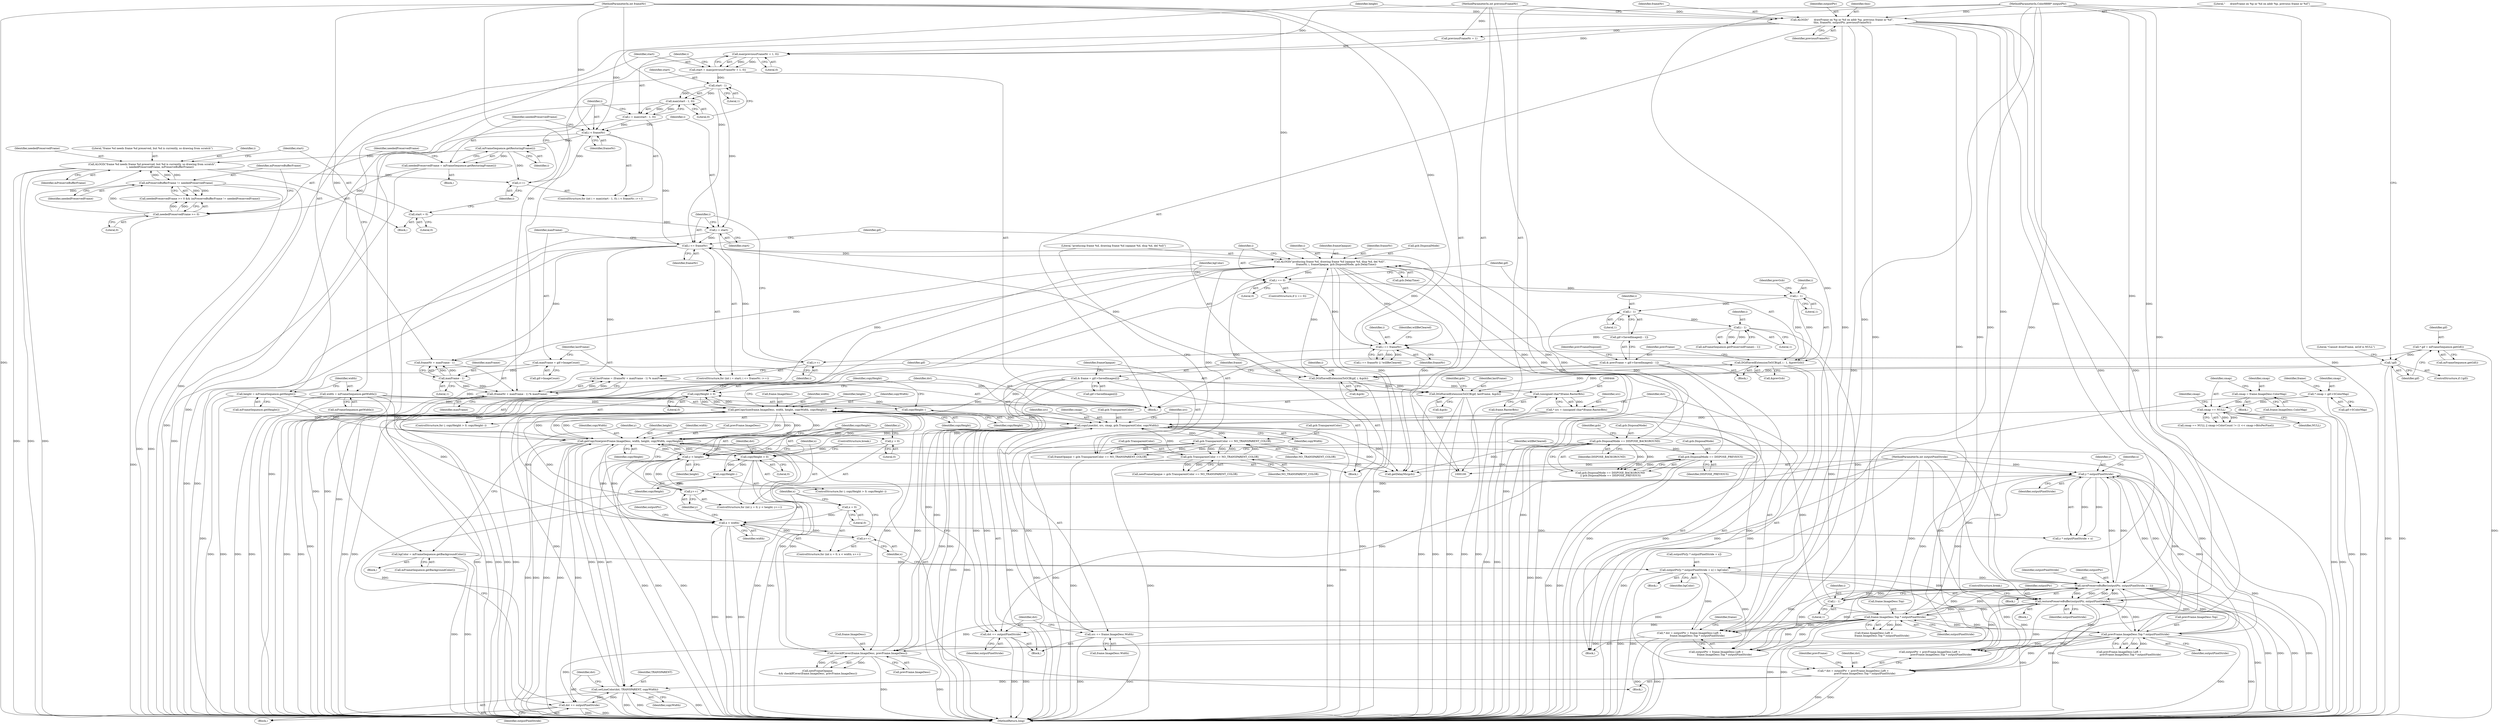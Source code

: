 digraph "1_Android_ede8f95361dcbf9757aaf6d25ce59fa3767344e3@integer" {
"1000508" [label="(Call,lastFrame = (frameNr + maxFrame - 1) % maxFrame)"];
"1000510" [label="(Call,(frameNr + maxFrame - 1) % maxFrame)"];
"1000184" [label="(Call,i <= frameNr)"];
"1000181" [label="(Call,i = start)"];
"1000147" [label="(Call,start - 1)"];
"1000135" [label="(Call,start = max(previousFrameNr + 1, 0))"];
"1000137" [label="(Call,max(previousFrameNr + 1, 0))"];
"1000119" [label="(Call,ALOGD(\"      drawFrame on %p nr %d on addr %p, previous frame nr %d\",\n this, frameNr, outputPtr, previousFrameNr))"];
"1000101" [label="(MethodParameterIn,int frameNr)"];
"1000102" [label="(MethodParameterIn,Color8888* outputPtr)"];
"1000104" [label="(MethodParameterIn,int previousFrameNr)"];
"1000176" [label="(Call,start = 0)"];
"1000187" [label="(Call,i++)"];
"1000397" [label="(Call,i == frameNr)"];
"1000378" [label="(Call,i - 1)"];
"1000371" [label="(Call,i - 1)"];
"1000279" [label="(Call,i - 1)"];
"1000267" [label="(Call,i - 1)"];
"1000223" [label="(Call,i == 0)"];
"1000211" [label="(Call,ALOGD(\"producing frame %d, drawing frame %d (opaque %d, disp %d, del %d)\",\n                frameNr, i, frameOpaque, gcb.DisposalMode, gcb.DelayTime))"];
"1000190" [label="(Call,DGifSavedExtensionToGCB(gif, i, &gcb))"];
"1000265" [label="(Call,DGifSavedExtensionToGCB(gif, i - 1, &prevGcb))"];
"1000111" [label="(Call,!gif)"];
"1000107" [label="(Call,* gif = mFrameSequence.getGif())"];
"1000204" [label="(Call,frameOpaque = gcb.TransparentColor == NO_TRANSPARENT_COLOR)"];
"1000206" [label="(Call,gcb.TransparentColor == NO_TRANSPARENT_COLOR)"];
"1000290" [label="(Call,gcb.TransparentColor == NO_TRANSPARENT_COLOR)"];
"1000483" [label="(Call,copyLine(dst, src, cmap, gcb.TransparentColor, copyWidth))"];
"1000449" [label="(Call,* dst = outputPtr + frame.ImageDesc.Left +\n                    frame.ImageDesc.Top * outputPixelStride)"];
"1000375" [label="(Call,savePreserveBuffer(outputPtr, outputPixelStride, i - 1))"];
"1000253" [label="(Call,outputPtr[y * outputPixelStride + x] = bgColor)"];
"1000228" [label="(Call,bgColor = mFrameSequence.getBackgroundColor())"];
"1000365" [label="(Call,restorePreserveBuffer(outputPtr, outputPixelStride))"];
"1000257" [label="(Call,y * outputPixelStride)"];
"1000236" [label="(Call,y < height)"];
"1000239" [label="(Call,y++)"];
"1000233" [label="(Call,y = 0)"];
"1000126" [label="(Call,height = mFrameSequence.getHeight())"];
"1000468" [label="(Call,getCopySize(frame.ImageDesc, width, height, copyWidth, copyHeight))"];
"1000459" [label="(Call,frame.ImageDesc.Top * outputPixelStride)"];
"1000331" [label="(Call,prevFrame.ImageDesc.Top * outputPixelStride)"];
"1000103" [label="(MethodParameterIn,int outputPixelStride)"];
"1000300" [label="(Call,checkIfCover(frame.ImageDesc, prevFrame.ImageDesc))"];
"1000196" [label="(Call,& frame = gif->SavedImages[i])"];
"1000273" [label="(Call,& prevFrame = gif->SavedImages[i - 1])"];
"1000340" [label="(Call,getCopySize(prevFrame.ImageDesc, width, height, copyWidth, copyHeight))"];
"1000247" [label="(Call,x < width)"];
"1000250" [label="(Call,x++)"];
"1000244" [label="(Call,x = 0)"];
"1000130" [label="(Call,width = mFrameSequence.getWidth())"];
"1000355" [label="(Call,setLineColor(dst, TRANSPARENT, copyWidth))"];
"1000359" [label="(Call,dst += outputPixelStride)"];
"1000321" [label="(Call,* dst = outputPtr + prevFrame.ImageDesc.Left +\n                            prevFrame.ImageDesc.Top * outputPixelStride)"];
"1000349" [label="(Call,copyHeight > 0)"];
"1000352" [label="(Call,copyHeight--)"];
"1000477" [label="(Call,copyHeight > 0)"];
"1000480" [label="(Call,copyHeight--)"];
"1000498" [label="(Call,dst += outputPixelStride)"];
"1000441" [label="(Call,* src = (unsigned char*)frame.RasterBits)"];
"1000443" [label="(Call,(unsigned char*)frame.RasterBits)"];
"1000491" [label="(Call,src += frame.ImageDesc.Width)"];
"1000425" [label="(Call,cmap == NULL)"];
"1000404" [label="(Call,* cmap = gif->SColorMap)"];
"1000416" [label="(Call,cmap = frame.ImageDesc.ColorMap)"];
"1000390" [label="(Call,gcb.DisposalMode == DISPOSE_PREVIOUS)"];
"1000385" [label="(Call,gcb.DisposalMode == DISPOSE_BACKGROUND)"];
"1000151" [label="(Call,i < frameNr)"];
"1000154" [label="(Call,i++)"];
"1000171" [label="(Call,ALOGD(\"frame %d needs frame %d preserved, but %d is currently, so drawing from scratch\",\n                    i, neededPreservedFrame, mPreserveBufferFrame))"];
"1000160" [label="(Call,mFrameSequence.getRestoringFrame(i))"];
"1000167" [label="(Call,mPreserveBufferFrame != neededPreservedFrame)"];
"1000164" [label="(Call,neededPreservedFrame >= 0)"];
"1000158" [label="(Call,neededPreservedFrame = mFrameSequence.getRestoringFrame(i))"];
"1000144" [label="(Call,i = max(start - 1, 0))"];
"1000146" [label="(Call,max(start - 1, 0))"];
"1000513" [label="(Call,maxFrame - 1)"];
"1000502" [label="(Call,maxFrame = gif->ImageCount)"];
"1000517" [label="(Call,DGifSavedExtensionToGCB(gif, lastFrame, &gcb))"];
"1000441" [label="(Call,* src = (unsigned char*)frame.RasterBits)"];
"1000219" [label="(Call,gcb.DelayTime)"];
"1000253" [label="(Call,outputPtr[y * outputPixelStride + x] = bgColor)"];
"1000487" [label="(Call,gcb.TransparentColor)"];
"1000481" [label="(Identifier,copyHeight)"];
"1000389" [label="(Identifier,DISPOSE_BACKGROUND)"];
"1000211" [label="(Call,ALOGD(\"producing frame %d, drawing frame %d (opaque %d, disp %d, del %d)\",\n                frameNr, i, frameOpaque, gcb.DisposalMode, gcb.DelayTime))"];
"1000246" [label="(Literal,0)"];
"1000119" [label="(Call,ALOGD(\"      drawFrame on %p nr %d on addr %p, previous frame nr %d\",\n this, frameNr, outputPtr, previousFrameNr))"];
"1000251" [label="(Identifier,x)"];
"1000484" [label="(Identifier,dst)"];
"1000520" [label="(Call,&gcb)"];
"1000216" [label="(Call,gcb.DisposalMode)"];
"1000325" [label="(Call,prevFrame.ImageDesc.Left +\n                            prevFrame.ImageDesc.Top * outputPixelStride)"];
"1000160" [label="(Call,mFrameSequence.getRestoringFrame(i))"];
"1000524" [label="(Identifier,gcb)"];
"1000298" [label="(Call,newFrameOpaque\n && checkIfCover(frame.ImageDesc, prevFrame.ImageDesc))"];
"1000105" [label="(Block,)"];
"1000392" [label="(Identifier,gcb)"];
"1000418" [label="(Call,frame.ImageDesc.ColorMap)"];
"1000402" [label="(Block,)"];
"1000132" [label="(Call,mFrameSequence.getWidth())"];
"1000358" [label="(Identifier,copyWidth)"];
"1000224" [label="(Identifier,i)"];
"1000263" [label="(Block,)"];
"1000167" [label="(Call,mPreserveBufferFrame != neededPreservedFrame)"];
"1000210" [label="(Identifier,NO_TRANSPARENT_COLOR)"];
"1000427" [label="(Identifier,NULL)"];
"1000453" [label="(Call,frame.ImageDesc.Left +\n                    frame.ImageDesc.Top * outputPixelStride)"];
"1000384" [label="(Call,gcb.DisposalMode == DISPOSE_BACKGROUND\n || gcb.DisposalMode == DISPOSE_PREVIOUS)"];
"1000514" [label="(Identifier,maxFrame)"];
"1000155" [label="(Identifier,i)"];
"1000371" [label="(Call,i - 1)"];
"1000404" [label="(Call,* cmap = gif->SColorMap)"];
"1000390" [label="(Call,gcb.DisposalMode == DISPOSE_PREVIOUS)"];
"1000270" [label="(Call,&prevGcb)"];
"1000126" [label="(Call,height = mFrameSequence.getHeight())"];
"1000469" [label="(Call,frame.ImageDesc)"];
"1000346" [label="(Identifier,copyWidth)"];
"1000174" [label="(Identifier,neededPreservedFrame)"];
"1000378" [label="(Call,i - 1)"];
"1000124" [label="(Identifier,previousFrameNr)"];
"1000128" [label="(Call,mFrameSequence.getHeight())"];
"1000284" [label="(Identifier,prevFrameDisposed)"];
"1000485" [label="(Identifier,src)"];
"1000332" [label="(Call,prevFrame.ImageDesc.Top)"];
"1000107" [label="(Call,* gif = mFrameSequence.getGif())"];
"1000177" [label="(Identifier,start)"];
"1000231" [label="(ControlStructure,for (int y = 0; y < height; y++))"];
"1000138" [label="(Call,previousFrameNr + 1)"];
"1000225" [label="(Literal,0)"];
"1000493" [label="(Call,frame.ImageDesc.Width)"];
"1000483" [label="(Call,copyLine(dst, src, cmap, gcb.TransparentColor, copyWidth))"];
"1000397" [label="(Call,i == frameNr)"];
"1000331" [label="(Call,prevFrame.ImageDesc.Top * outputPixelStride)"];
"1000257" [label="(Call,y * outputPixelStride)"];
"1000112" [label="(Identifier,gif)"];
"1000361" [label="(Identifier,outputPixelStride)"];
"1000250" [label="(Call,x++)"];
"1000342" [label="(Identifier,prevFrame)"];
"1000179" [label="(ControlStructure,for (int i = start; i <= frameNr; i++))"];
"1000148" [label="(Identifier,start)"];
"1000290" [label="(Call,gcb.TransparentColor == NO_TRANSPARENT_COLOR)"];
"1000154" [label="(Call,i++)"];
"1000460" [label="(Call,frame.ImageDesc.Top)"];
"1000151" [label="(Call,i < frameNr)"];
"1000357" [label="(Identifier,TRANSPARENT)"];
"1000193" [label="(Call,&gcb)"];
"1000491" [label="(Call,src += frame.ImageDesc.Width)"];
"1000500" [label="(Identifier,outputPixelStride)"];
"1000322" [label="(Identifier,dst)"];
"1000291" [label="(Call,gcb.TransparentColor)"];
"1000269" [label="(Literal,1)"];
"1000142" [label="(ControlStructure,for (int i = max(start - 1, 0); i < frameNr; i++))"];
"1000149" [label="(Literal,1)"];
"1000169" [label="(Identifier,neededPreservedFrame)"];
"1000294" [label="(Identifier,NO_TRANSPARENT_COLOR)"];
"1000374" [label="(Block,)"];
"1000235" [label="(Literal,0)"];
"1000477" [label="(Call,copyHeight > 0)"];
"1000368" [label="(ControlStructure,break;)"];
"1000212" [label="(Literal,\"producing frame %d, drawing frame %d (opaque %d, disp %d, del %d)\")"];
"1000345" [label="(Identifier,height)"];
"1000172" [label="(Literal,\"frame %d needs frame %d preserved, but %d is currently, so drawing from scratch\")"];
"1000451" [label="(Call,outputPtr + frame.ImageDesc.Left +\n                    frame.ImageDesc.Top * outputPixelStride)"];
"1000518" [label="(Identifier,gif)"];
"1000120" [label="(Literal,\"      drawFrame on %p nr %d on addr %p, previous frame nr %d\")"];
"1000515" [label="(Literal,1)"];
"1000398" [label="(Identifier,i)"];
"1000288" [label="(Call,newFrameOpaque = gcb.TransparentColor == NO_TRANSPARENT_COLOR)"];
"1000366" [label="(Identifier,outputPtr)"];
"1000394" [label="(Identifier,DISPOSE_PREVIOUS)"];
"1000401" [label="(Identifier,willBeCleared)"];
"1000480" [label="(Call,copyHeight--)"];
"1000115" [label="(Literal,\"Cannot drawFrame, mGif is NULL\")"];
"1000450" [label="(Identifier,dst)"];
"1000173" [label="(Identifier,i)"];
"1000206" [label="(Call,gcb.TransparentColor == NO_TRANSPARENT_COLOR)"];
"1000226" [label="(Block,)"];
"1000186" [label="(Identifier,frameNr)"];
"1000280" [label="(Identifier,i)"];
"1000176" [label="(Call,start = 0)"];
"1000110" [label="(ControlStructure,if (!gif))"];
"1000301" [label="(Call,frame.ImageDesc)"];
"1000352" [label="(Call,copyHeight--)"];
"1000499" [label="(Identifier,dst)"];
"1000370" [label="(Call,mFrameSequence.getPreservedFrame(i - 1))"];
"1000123" [label="(Identifier,outputPtr)"];
"1000486" [label="(Identifier,cmap)"];
"1000136" [label="(Identifier,start)"];
"1000248" [label="(Identifier,x)"];
"1000354" [label="(Block,)"];
"1000166" [label="(Literal,0)"];
"1000376" [label="(Identifier,outputPtr)"];
"1000184" [label="(Call,i <= frameNr)"];
"1000472" [label="(Identifier,width)"];
"1000275" [label="(Call,gif->SavedImages[i - 1])"];
"1000109" [label="(Call,mFrameSequence.getGif())"];
"1000259" [label="(Identifier,outputPixelStride)"];
"1000416" [label="(Call,cmap = frame.ImageDesc.ColorMap)"];
"1000513" [label="(Call,maxFrame - 1)"];
"1000205" [label="(Identifier,frameOpaque)"];
"1000351" [label="(Literal,0)"];
"1000465" [label="(Identifier,outputPixelStride)"];
"1000121" [label="(Identifier,this)"];
"1000197" [label="(Identifier,frame)"];
"1000476" [label="(ControlStructure,for (; copyHeight > 0; copyHeight--))"];
"1000108" [label="(Identifier,gif)"];
"1000445" [label="(Call,frame.RasterBits)"];
"1000214" [label="(Identifier,i)"];
"1000353" [label="(Identifier,copyHeight)"];
"1000367" [label="(Identifier,outputPixelStride)"];
"1000385" [label="(Call,gcb.DisposalMode == DISPOSE_BACKGROUND)"];
"1000350" [label="(Identifier,copyHeight)"];
"1000255" [label="(Identifier,outputPtr)"];
"1000183" [label="(Identifier,start)"];
"1000267" [label="(Call,i - 1)"];
"1000274" [label="(Identifier,prevFrame)"];
"1000130" [label="(Call,width = mFrameSequence.getWidth())"];
"1000271" [label="(Identifier,prevGcb)"];
"1000111" [label="(Call,!gif)"];
"1000426" [label="(Identifier,cmap)"];
"1000473" [label="(Identifier,height)"];
"1000158" [label="(Call,neededPreservedFrame = mFrameSequence.getRestoringFrame(i))"];
"1000254" [label="(Call,outputPtr[y * outputPixelStride + x])"];
"1000165" [label="(Identifier,neededPreservedFrame)"];
"1000323" [label="(Call,outputPtr + prevFrame.ImageDesc.Left +\n                            prevFrame.ImageDesc.Top * outputPixelStride)"];
"1000468" [label="(Call,getCopySize(frame.ImageDesc, width, height, copyWidth, copyHeight))"];
"1000519" [label="(Identifier,lastFrame)"];
"1000300" [label="(Call,checkIfCover(frame.ImageDesc, prevFrame.ImageDesc))"];
"1000412" [label="(Identifier,frame)"];
"1000244" [label="(Call,x = 0)"];
"1000159" [label="(Identifier,neededPreservedFrame)"];
"1000266" [label="(Identifier,gif)"];
"1000379" [label="(Identifier,i)"];
"1000156" [label="(Block,)"];
"1000504" [label="(Call,gif->ImageCount)"];
"1000273" [label="(Call,& prevFrame = gif->SavedImages[i - 1])"];
"1000281" [label="(Literal,1)"];
"1000171" [label="(Call,ALOGD(\"frame %d needs frame %d preserved, but %d is currently, so drawing from scratch\",\n                    i, neededPreservedFrame, mPreserveBufferFrame))"];
"1000122" [label="(Identifier,frameNr)"];
"1000247" [label="(Call,x < width)"];
"1000380" [label="(Literal,1)"];
"1000189" [label="(Block,)"];
"1000240" [label="(Identifier,y)"];
"1000237" [label="(Identifier,y)"];
"1000144" [label="(Call,i = max(start - 1, 0))"];
"1000525" [label="(MethodReturn,long)"];
"1000503" [label="(Identifier,maxFrame)"];
"1000147" [label="(Call,start - 1)"];
"1000141" [label="(Literal,0)"];
"1000260" [label="(Identifier,x)"];
"1000150" [label="(Literal,0)"];
"1000215" [label="(Identifier,frameOpaque)"];
"1000517" [label="(Call,DGifSavedExtensionToGCB(gif, lastFrame, &gcb))"];
"1000470" [label="(Identifier,frame)"];
"1000252" [label="(Block,)"];
"1000242" [label="(ControlStructure,for (int x = 0; x < width; x++))"];
"1000222" [label="(ControlStructure,if (i == 0))"];
"1000475" [label="(Identifier,copyHeight)"];
"1000373" [label="(Literal,1)"];
"1000340" [label="(Call,getCopySize(prevFrame.ImageDesc, width, height, copyWidth, copyHeight))"];
"1000474" [label="(Identifier,copyWidth)"];
"1000355" [label="(Call,setLineColor(dst, TRANSPARENT, copyWidth))"];
"1000337" [label="(Identifier,outputPixelStride)"];
"1000168" [label="(Identifier,mPreserveBufferFrame)"];
"1000187" [label="(Call,i++)"];
"1000191" [label="(Identifier,gif)"];
"1000430" [label="(Identifier,cmap)"];
"1000344" [label="(Identifier,width)"];
"1000417" [label="(Identifier,cmap)"];
"1000190" [label="(Call,DGifSavedExtensionToGCB(gif, i, &gcb))"];
"1000372" [label="(Identifier,i)"];
"1000319" [label="(Block,)"];
"1000152" [label="(Identifier,i)"];
"1000425" [label="(Call,cmap == NULL)"];
"1000492" [label="(Identifier,src)"];
"1000127" [label="(Identifier,height)"];
"1000204" [label="(Call,frameOpaque = gcb.TransparentColor == NO_TRANSPARENT_COLOR)"];
"1000348" [label="(ControlStructure,for (; copyHeight > 0; copyHeight--))"];
"1000164" [label="(Call,neededPreservedFrame >= 0)"];
"1000377" [label="(Identifier,outputPixelStride)"];
"1000396" [label="(Call,i == frameNr || !willBeCleared)"];
"1000360" [label="(Identifier,dst)"];
"1000239" [label="(Call,y++)"];
"1000137" [label="(Call,max(previousFrameNr + 1, 0))"];
"1000153" [label="(Identifier,frameNr)"];
"1000459" [label="(Call,frame.ImageDesc.Top * outputPixelStride)"];
"1000347" [label="(Identifier,copyHeight)"];
"1000145" [label="(Identifier,i)"];
"1000362" [label="(ControlStructure,break;)"];
"1000502" [label="(Call,maxFrame = gif->ImageCount)"];
"1000424" [label="(Call,cmap == NULL || cmap->ColorCount != (1 << cmap->BitsPerPixel))"];
"1000443" [label="(Call,(unsigned char*)frame.RasterBits)"];
"1000341" [label="(Call,prevFrame.ImageDesc)"];
"1000406" [label="(Call,gif->SColorMap)"];
"1000386" [label="(Call,gcb.DisposalMode)"];
"1000213" [label="(Identifier,frameNr)"];
"1000170" [label="(Block,)"];
"1000321" [label="(Call,* dst = outputPtr + prevFrame.ImageDesc.Left +\n                            prevFrame.ImageDesc.Top * outputPixelStride)"];
"1000498" [label="(Call,dst += outputPixelStride)"];
"1000359" [label="(Call,dst += outputPixelStride)"];
"1000478" [label="(Identifier,copyHeight)"];
"1000175" [label="(Identifier,mPreserveBufferFrame)"];
"1000482" [label="(Block,)"];
"1000161" [label="(Identifier,i)"];
"1000510" [label="(Call,(frameNr + maxFrame - 1) % maxFrame)"];
"1000207" [label="(Call,gcb.TransparentColor)"];
"1000163" [label="(Call,neededPreservedFrame >= 0 && (mPreserveBufferFrame != neededPreservedFrame))"];
"1000265" [label="(Call,DGifSavedExtensionToGCB(gif, i - 1, &prevGcb))"];
"1000516" [label="(Identifier,maxFrame)"];
"1000245" [label="(Identifier,x)"];
"1000509" [label="(Identifier,lastFrame)"];
"1000268" [label="(Identifier,i)"];
"1000349" [label="(Call,copyHeight > 0)"];
"1000479" [label="(Literal,0)"];
"1000356" [label="(Identifier,dst)"];
"1000258" [label="(Identifier,y)"];
"1000511" [label="(Call,frameNr + maxFrame - 1)"];
"1000230" [label="(Call,mFrameSequence.getBackgroundColor())"];
"1000364" [label="(Block,)"];
"1000103" [label="(MethodParameterIn,int outputPixelStride)"];
"1000256" [label="(Call,y * outputPixelStride + x)"];
"1000399" [label="(Identifier,frameNr)"];
"1000104" [label="(MethodParameterIn,int previousFrameNr)"];
"1000102" [label="(MethodParameterIn,Color8888* outputPtr)"];
"1000185" [label="(Identifier,i)"];
"1000442" [label="(Identifier,src)"];
"1000236" [label="(Call,y < height)"];
"1000181" [label="(Call,i = start)"];
"1000135" [label="(Call,start = max(previousFrameNr + 1, 0))"];
"1000233" [label="(Call,y = 0)"];
"1000198" [label="(Call,gif->SavedImages[i])"];
"1000391" [label="(Call,gcb.DisposalMode)"];
"1000383" [label="(Identifier,willBeCleared)"];
"1000490" [label="(Identifier,copyWidth)"];
"1000523" [label="(Call,getDelayMs(gcb))"];
"1000228" [label="(Call,bgColor = mFrameSequence.getBackgroundColor())"];
"1000188" [label="(Identifier,i)"];
"1000192" [label="(Identifier,i)"];
"1000196" [label="(Call,& frame = gif->SavedImages[i])"];
"1000223" [label="(Call,i == 0)"];
"1000304" [label="(Call,prevFrame.ImageDesc)"];
"1000415" [label="(Block,)"];
"1000365" [label="(Call,restorePreserveBuffer(outputPtr, outputPixelStride))"];
"1000178" [label="(Literal,0)"];
"1000375" [label="(Call,savePreserveBuffer(outputPtr, outputPixelStride, i - 1))"];
"1000405" [label="(Identifier,cmap)"];
"1000449" [label="(Call,* dst = outputPtr + frame.ImageDesc.Left +\n                    frame.ImageDesc.Top * outputPixelStride)"];
"1000261" [label="(Identifier,bgColor)"];
"1000238" [label="(Identifier,height)"];
"1000131" [label="(Identifier,width)"];
"1000182" [label="(Identifier,i)"];
"1000234" [label="(Identifier,y)"];
"1000508" [label="(Call,lastFrame = (frameNr + maxFrame - 1) % maxFrame)"];
"1000146" [label="(Call,max(start - 1, 0))"];
"1000101" [label="(MethodParameterIn,int frameNr)"];
"1000279" [label="(Call,i - 1)"];
"1000249" [label="(Identifier,width)"];
"1000229" [label="(Identifier,bgColor)"];
"1000508" -> "1000105"  [label="AST: "];
"1000508" -> "1000510"  [label="CFG: "];
"1000509" -> "1000508"  [label="AST: "];
"1000510" -> "1000508"  [label="AST: "];
"1000518" -> "1000508"  [label="CFG: "];
"1000508" -> "1000525"  [label="DDG: "];
"1000510" -> "1000508"  [label="DDG: "];
"1000510" -> "1000508"  [label="DDG: "];
"1000508" -> "1000517"  [label="DDG: "];
"1000510" -> "1000516"  [label="CFG: "];
"1000511" -> "1000510"  [label="AST: "];
"1000516" -> "1000510"  [label="AST: "];
"1000510" -> "1000525"  [label="DDG: "];
"1000510" -> "1000525"  [label="DDG: "];
"1000184" -> "1000510"  [label="DDG: "];
"1000211" -> "1000510"  [label="DDG: "];
"1000101" -> "1000510"  [label="DDG: "];
"1000513" -> "1000510"  [label="DDG: "];
"1000513" -> "1000510"  [label="DDG: "];
"1000184" -> "1000179"  [label="AST: "];
"1000184" -> "1000186"  [label="CFG: "];
"1000185" -> "1000184"  [label="AST: "];
"1000186" -> "1000184"  [label="AST: "];
"1000191" -> "1000184"  [label="CFG: "];
"1000503" -> "1000184"  [label="CFG: "];
"1000184" -> "1000525"  [label="DDG: "];
"1000184" -> "1000525"  [label="DDG: "];
"1000181" -> "1000184"  [label="DDG: "];
"1000187" -> "1000184"  [label="DDG: "];
"1000151" -> "1000184"  [label="DDG: "];
"1000397" -> "1000184"  [label="DDG: "];
"1000101" -> "1000184"  [label="DDG: "];
"1000184" -> "1000190"  [label="DDG: "];
"1000184" -> "1000211"  [label="DDG: "];
"1000184" -> "1000511"  [label="DDG: "];
"1000181" -> "1000179"  [label="AST: "];
"1000181" -> "1000183"  [label="CFG: "];
"1000182" -> "1000181"  [label="AST: "];
"1000183" -> "1000181"  [label="AST: "];
"1000185" -> "1000181"  [label="CFG: "];
"1000181" -> "1000525"  [label="DDG: "];
"1000147" -> "1000181"  [label="DDG: "];
"1000176" -> "1000181"  [label="DDG: "];
"1000147" -> "1000146"  [label="AST: "];
"1000147" -> "1000149"  [label="CFG: "];
"1000148" -> "1000147"  [label="AST: "];
"1000149" -> "1000147"  [label="AST: "];
"1000150" -> "1000147"  [label="CFG: "];
"1000147" -> "1000146"  [label="DDG: "];
"1000147" -> "1000146"  [label="DDG: "];
"1000135" -> "1000147"  [label="DDG: "];
"1000135" -> "1000105"  [label="AST: "];
"1000135" -> "1000137"  [label="CFG: "];
"1000136" -> "1000135"  [label="AST: "];
"1000137" -> "1000135"  [label="AST: "];
"1000145" -> "1000135"  [label="CFG: "];
"1000135" -> "1000525"  [label="DDG: "];
"1000137" -> "1000135"  [label="DDG: "];
"1000137" -> "1000135"  [label="DDG: "];
"1000137" -> "1000141"  [label="CFG: "];
"1000138" -> "1000137"  [label="AST: "];
"1000141" -> "1000137"  [label="AST: "];
"1000137" -> "1000525"  [label="DDG: "];
"1000119" -> "1000137"  [label="DDG: "];
"1000104" -> "1000137"  [label="DDG: "];
"1000119" -> "1000105"  [label="AST: "];
"1000119" -> "1000124"  [label="CFG: "];
"1000120" -> "1000119"  [label="AST: "];
"1000121" -> "1000119"  [label="AST: "];
"1000122" -> "1000119"  [label="AST: "];
"1000123" -> "1000119"  [label="AST: "];
"1000124" -> "1000119"  [label="AST: "];
"1000127" -> "1000119"  [label="CFG: "];
"1000119" -> "1000525"  [label="DDG: "];
"1000119" -> "1000525"  [label="DDG: "];
"1000119" -> "1000525"  [label="DDG: "];
"1000101" -> "1000119"  [label="DDG: "];
"1000102" -> "1000119"  [label="DDG: "];
"1000104" -> "1000119"  [label="DDG: "];
"1000119" -> "1000138"  [label="DDG: "];
"1000119" -> "1000151"  [label="DDG: "];
"1000119" -> "1000321"  [label="DDG: "];
"1000119" -> "1000323"  [label="DDG: "];
"1000119" -> "1000365"  [label="DDG: "];
"1000119" -> "1000375"  [label="DDG: "];
"1000119" -> "1000449"  [label="DDG: "];
"1000119" -> "1000451"  [label="DDG: "];
"1000101" -> "1000100"  [label="AST: "];
"1000101" -> "1000525"  [label="DDG: "];
"1000101" -> "1000151"  [label="DDG: "];
"1000101" -> "1000211"  [label="DDG: "];
"1000101" -> "1000397"  [label="DDG: "];
"1000101" -> "1000511"  [label="DDG: "];
"1000102" -> "1000100"  [label="AST: "];
"1000102" -> "1000525"  [label="DDG: "];
"1000102" -> "1000253"  [label="DDG: "];
"1000102" -> "1000321"  [label="DDG: "];
"1000102" -> "1000323"  [label="DDG: "];
"1000102" -> "1000365"  [label="DDG: "];
"1000102" -> "1000375"  [label="DDG: "];
"1000102" -> "1000449"  [label="DDG: "];
"1000102" -> "1000451"  [label="DDG: "];
"1000104" -> "1000100"  [label="AST: "];
"1000104" -> "1000525"  [label="DDG: "];
"1000104" -> "1000138"  [label="DDG: "];
"1000176" -> "1000170"  [label="AST: "];
"1000176" -> "1000178"  [label="CFG: "];
"1000177" -> "1000176"  [label="AST: "];
"1000178" -> "1000176"  [label="AST: "];
"1000155" -> "1000176"  [label="CFG: "];
"1000187" -> "1000179"  [label="AST: "];
"1000187" -> "1000188"  [label="CFG: "];
"1000188" -> "1000187"  [label="AST: "];
"1000185" -> "1000187"  [label="CFG: "];
"1000397" -> "1000187"  [label="DDG: "];
"1000397" -> "1000396"  [label="AST: "];
"1000397" -> "1000399"  [label="CFG: "];
"1000398" -> "1000397"  [label="AST: "];
"1000399" -> "1000397"  [label="AST: "];
"1000401" -> "1000397"  [label="CFG: "];
"1000396" -> "1000397"  [label="CFG: "];
"1000397" -> "1000396"  [label="DDG: "];
"1000397" -> "1000396"  [label="DDG: "];
"1000378" -> "1000397"  [label="DDG: "];
"1000371" -> "1000397"  [label="DDG: "];
"1000223" -> "1000397"  [label="DDG: "];
"1000211" -> "1000397"  [label="DDG: "];
"1000378" -> "1000375"  [label="AST: "];
"1000378" -> "1000380"  [label="CFG: "];
"1000379" -> "1000378"  [label="AST: "];
"1000380" -> "1000378"  [label="AST: "];
"1000375" -> "1000378"  [label="CFG: "];
"1000378" -> "1000375"  [label="DDG: "];
"1000378" -> "1000375"  [label="DDG: "];
"1000371" -> "1000378"  [label="DDG: "];
"1000371" -> "1000370"  [label="AST: "];
"1000371" -> "1000373"  [label="CFG: "];
"1000372" -> "1000371"  [label="AST: "];
"1000373" -> "1000371"  [label="AST: "];
"1000370" -> "1000371"  [label="CFG: "];
"1000371" -> "1000370"  [label="DDG: "];
"1000371" -> "1000370"  [label="DDG: "];
"1000279" -> "1000371"  [label="DDG: "];
"1000279" -> "1000275"  [label="AST: "];
"1000279" -> "1000281"  [label="CFG: "];
"1000280" -> "1000279"  [label="AST: "];
"1000281" -> "1000279"  [label="AST: "];
"1000275" -> "1000279"  [label="CFG: "];
"1000279" -> "1000525"  [label="DDG: "];
"1000267" -> "1000279"  [label="DDG: "];
"1000267" -> "1000265"  [label="AST: "];
"1000267" -> "1000269"  [label="CFG: "];
"1000268" -> "1000267"  [label="AST: "];
"1000269" -> "1000267"  [label="AST: "];
"1000271" -> "1000267"  [label="CFG: "];
"1000267" -> "1000265"  [label="DDG: "];
"1000267" -> "1000265"  [label="DDG: "];
"1000223" -> "1000267"  [label="DDG: "];
"1000223" -> "1000222"  [label="AST: "];
"1000223" -> "1000225"  [label="CFG: "];
"1000224" -> "1000223"  [label="AST: "];
"1000225" -> "1000223"  [label="AST: "];
"1000229" -> "1000223"  [label="CFG: "];
"1000266" -> "1000223"  [label="CFG: "];
"1000223" -> "1000525"  [label="DDG: "];
"1000211" -> "1000223"  [label="DDG: "];
"1000211" -> "1000189"  [label="AST: "];
"1000211" -> "1000219"  [label="CFG: "];
"1000212" -> "1000211"  [label="AST: "];
"1000213" -> "1000211"  [label="AST: "];
"1000214" -> "1000211"  [label="AST: "];
"1000215" -> "1000211"  [label="AST: "];
"1000216" -> "1000211"  [label="AST: "];
"1000219" -> "1000211"  [label="AST: "];
"1000224" -> "1000211"  [label="CFG: "];
"1000211" -> "1000525"  [label="DDG: "];
"1000211" -> "1000525"  [label="DDG: "];
"1000211" -> "1000525"  [label="DDG: "];
"1000211" -> "1000525"  [label="DDG: "];
"1000190" -> "1000211"  [label="DDG: "];
"1000204" -> "1000211"  [label="DDG: "];
"1000390" -> "1000211"  [label="DDG: "];
"1000385" -> "1000211"  [label="DDG: "];
"1000211" -> "1000385"  [label="DDG: "];
"1000211" -> "1000511"  [label="DDG: "];
"1000211" -> "1000523"  [label="DDG: "];
"1000211" -> "1000523"  [label="DDG: "];
"1000190" -> "1000189"  [label="AST: "];
"1000190" -> "1000193"  [label="CFG: "];
"1000191" -> "1000190"  [label="AST: "];
"1000192" -> "1000190"  [label="AST: "];
"1000193" -> "1000190"  [label="AST: "];
"1000197" -> "1000190"  [label="CFG: "];
"1000190" -> "1000525"  [label="DDG: "];
"1000265" -> "1000190"  [label="DDG: "];
"1000111" -> "1000190"  [label="DDG: "];
"1000190" -> "1000265"  [label="DDG: "];
"1000190" -> "1000517"  [label="DDG: "];
"1000190" -> "1000517"  [label="DDG: "];
"1000265" -> "1000263"  [label="AST: "];
"1000265" -> "1000270"  [label="CFG: "];
"1000266" -> "1000265"  [label="AST: "];
"1000270" -> "1000265"  [label="AST: "];
"1000274" -> "1000265"  [label="CFG: "];
"1000265" -> "1000525"  [label="DDG: "];
"1000265" -> "1000525"  [label="DDG: "];
"1000265" -> "1000517"  [label="DDG: "];
"1000111" -> "1000110"  [label="AST: "];
"1000111" -> "1000112"  [label="CFG: "];
"1000112" -> "1000111"  [label="AST: "];
"1000115" -> "1000111"  [label="CFG: "];
"1000120" -> "1000111"  [label="CFG: "];
"1000111" -> "1000525"  [label="DDG: "];
"1000111" -> "1000525"  [label="DDG: "];
"1000107" -> "1000111"  [label="DDG: "];
"1000111" -> "1000517"  [label="DDG: "];
"1000107" -> "1000105"  [label="AST: "];
"1000107" -> "1000109"  [label="CFG: "];
"1000108" -> "1000107"  [label="AST: "];
"1000109" -> "1000107"  [label="AST: "];
"1000112" -> "1000107"  [label="CFG: "];
"1000107" -> "1000525"  [label="DDG: "];
"1000204" -> "1000189"  [label="AST: "];
"1000204" -> "1000206"  [label="CFG: "];
"1000205" -> "1000204"  [label="AST: "];
"1000206" -> "1000204"  [label="AST: "];
"1000212" -> "1000204"  [label="CFG: "];
"1000204" -> "1000525"  [label="DDG: "];
"1000206" -> "1000204"  [label="DDG: "];
"1000206" -> "1000204"  [label="DDG: "];
"1000206" -> "1000210"  [label="CFG: "];
"1000207" -> "1000206"  [label="AST: "];
"1000210" -> "1000206"  [label="AST: "];
"1000206" -> "1000525"  [label="DDG: "];
"1000206" -> "1000525"  [label="DDG: "];
"1000290" -> "1000206"  [label="DDG: "];
"1000290" -> "1000206"  [label="DDG: "];
"1000483" -> "1000206"  [label="DDG: "];
"1000206" -> "1000290"  [label="DDG: "];
"1000206" -> "1000290"  [label="DDG: "];
"1000206" -> "1000483"  [label="DDG: "];
"1000206" -> "1000523"  [label="DDG: "];
"1000290" -> "1000288"  [label="AST: "];
"1000290" -> "1000294"  [label="CFG: "];
"1000291" -> "1000290"  [label="AST: "];
"1000294" -> "1000290"  [label="AST: "];
"1000288" -> "1000290"  [label="CFG: "];
"1000290" -> "1000525"  [label="DDG: "];
"1000290" -> "1000525"  [label="DDG: "];
"1000290" -> "1000288"  [label="DDG: "];
"1000290" -> "1000288"  [label="DDG: "];
"1000290" -> "1000483"  [label="DDG: "];
"1000290" -> "1000523"  [label="DDG: "];
"1000483" -> "1000482"  [label="AST: "];
"1000483" -> "1000490"  [label="CFG: "];
"1000484" -> "1000483"  [label="AST: "];
"1000485" -> "1000483"  [label="AST: "];
"1000486" -> "1000483"  [label="AST: "];
"1000487" -> "1000483"  [label="AST: "];
"1000490" -> "1000483"  [label="AST: "];
"1000492" -> "1000483"  [label="CFG: "];
"1000483" -> "1000525"  [label="DDG: "];
"1000483" -> "1000525"  [label="DDG: "];
"1000483" -> "1000525"  [label="DDG: "];
"1000483" -> "1000525"  [label="DDG: "];
"1000483" -> "1000340"  [label="DDG: "];
"1000483" -> "1000468"  [label="DDG: "];
"1000449" -> "1000483"  [label="DDG: "];
"1000498" -> "1000483"  [label="DDG: "];
"1000441" -> "1000483"  [label="DDG: "];
"1000491" -> "1000483"  [label="DDG: "];
"1000425" -> "1000483"  [label="DDG: "];
"1000468" -> "1000483"  [label="DDG: "];
"1000483" -> "1000491"  [label="DDG: "];
"1000483" -> "1000498"  [label="DDG: "];
"1000483" -> "1000523"  [label="DDG: "];
"1000449" -> "1000402"  [label="AST: "];
"1000449" -> "1000451"  [label="CFG: "];
"1000450" -> "1000449"  [label="AST: "];
"1000451" -> "1000449"  [label="AST: "];
"1000470" -> "1000449"  [label="CFG: "];
"1000449" -> "1000525"  [label="DDG: "];
"1000449" -> "1000525"  [label="DDG: "];
"1000375" -> "1000449"  [label="DDG: "];
"1000253" -> "1000449"  [label="DDG: "];
"1000365" -> "1000449"  [label="DDG: "];
"1000459" -> "1000449"  [label="DDG: "];
"1000459" -> "1000449"  [label="DDG: "];
"1000375" -> "1000374"  [label="AST: "];
"1000376" -> "1000375"  [label="AST: "];
"1000377" -> "1000375"  [label="AST: "];
"1000383" -> "1000375"  [label="CFG: "];
"1000375" -> "1000525"  [label="DDG: "];
"1000375" -> "1000525"  [label="DDG: "];
"1000375" -> "1000525"  [label="DDG: "];
"1000375" -> "1000525"  [label="DDG: "];
"1000375" -> "1000257"  [label="DDG: "];
"1000375" -> "1000321"  [label="DDG: "];
"1000375" -> "1000323"  [label="DDG: "];
"1000375" -> "1000331"  [label="DDG: "];
"1000375" -> "1000365"  [label="DDG: "];
"1000375" -> "1000365"  [label="DDG: "];
"1000253" -> "1000375"  [label="DDG: "];
"1000365" -> "1000375"  [label="DDG: "];
"1000365" -> "1000375"  [label="DDG: "];
"1000257" -> "1000375"  [label="DDG: "];
"1000459" -> "1000375"  [label="DDG: "];
"1000331" -> "1000375"  [label="DDG: "];
"1000103" -> "1000375"  [label="DDG: "];
"1000375" -> "1000451"  [label="DDG: "];
"1000375" -> "1000459"  [label="DDG: "];
"1000253" -> "1000252"  [label="AST: "];
"1000253" -> "1000261"  [label="CFG: "];
"1000254" -> "1000253"  [label="AST: "];
"1000261" -> "1000253"  [label="AST: "];
"1000251" -> "1000253"  [label="CFG: "];
"1000253" -> "1000525"  [label="DDG: "];
"1000253" -> "1000525"  [label="DDG: "];
"1000228" -> "1000253"  [label="DDG: "];
"1000253" -> "1000321"  [label="DDG: "];
"1000253" -> "1000323"  [label="DDG: "];
"1000253" -> "1000365"  [label="DDG: "];
"1000253" -> "1000451"  [label="DDG: "];
"1000228" -> "1000226"  [label="AST: "];
"1000228" -> "1000230"  [label="CFG: "];
"1000229" -> "1000228"  [label="AST: "];
"1000230" -> "1000228"  [label="AST: "];
"1000234" -> "1000228"  [label="CFG: "];
"1000228" -> "1000525"  [label="DDG: "];
"1000228" -> "1000525"  [label="DDG: "];
"1000365" -> "1000364"  [label="AST: "];
"1000365" -> "1000367"  [label="CFG: "];
"1000366" -> "1000365"  [label="AST: "];
"1000367" -> "1000365"  [label="AST: "];
"1000368" -> "1000365"  [label="CFG: "];
"1000365" -> "1000525"  [label="DDG: "];
"1000365" -> "1000525"  [label="DDG: "];
"1000365" -> "1000525"  [label="DDG: "];
"1000365" -> "1000257"  [label="DDG: "];
"1000365" -> "1000321"  [label="DDG: "];
"1000365" -> "1000323"  [label="DDG: "];
"1000365" -> "1000331"  [label="DDG: "];
"1000257" -> "1000365"  [label="DDG: "];
"1000459" -> "1000365"  [label="DDG: "];
"1000331" -> "1000365"  [label="DDG: "];
"1000103" -> "1000365"  [label="DDG: "];
"1000365" -> "1000451"  [label="DDG: "];
"1000365" -> "1000459"  [label="DDG: "];
"1000257" -> "1000256"  [label="AST: "];
"1000257" -> "1000259"  [label="CFG: "];
"1000258" -> "1000257"  [label="AST: "];
"1000259" -> "1000257"  [label="AST: "];
"1000260" -> "1000257"  [label="CFG: "];
"1000257" -> "1000525"  [label="DDG: "];
"1000257" -> "1000239"  [label="DDG: "];
"1000257" -> "1000256"  [label="DDG: "];
"1000257" -> "1000256"  [label="DDG: "];
"1000236" -> "1000257"  [label="DDG: "];
"1000459" -> "1000257"  [label="DDG: "];
"1000331" -> "1000257"  [label="DDG: "];
"1000103" -> "1000257"  [label="DDG: "];
"1000257" -> "1000331"  [label="DDG: "];
"1000257" -> "1000459"  [label="DDG: "];
"1000236" -> "1000231"  [label="AST: "];
"1000236" -> "1000238"  [label="CFG: "];
"1000237" -> "1000236"  [label="AST: "];
"1000238" -> "1000236"  [label="AST: "];
"1000245" -> "1000236"  [label="CFG: "];
"1000383" -> "1000236"  [label="CFG: "];
"1000236" -> "1000525"  [label="DDG: "];
"1000236" -> "1000525"  [label="DDG: "];
"1000236" -> "1000525"  [label="DDG: "];
"1000239" -> "1000236"  [label="DDG: "];
"1000233" -> "1000236"  [label="DDG: "];
"1000126" -> "1000236"  [label="DDG: "];
"1000468" -> "1000236"  [label="DDG: "];
"1000340" -> "1000236"  [label="DDG: "];
"1000236" -> "1000239"  [label="DDG: "];
"1000236" -> "1000340"  [label="DDG: "];
"1000236" -> "1000468"  [label="DDG: "];
"1000239" -> "1000231"  [label="AST: "];
"1000239" -> "1000240"  [label="CFG: "];
"1000240" -> "1000239"  [label="AST: "];
"1000237" -> "1000239"  [label="CFG: "];
"1000233" -> "1000231"  [label="AST: "];
"1000233" -> "1000235"  [label="CFG: "];
"1000234" -> "1000233"  [label="AST: "];
"1000235" -> "1000233"  [label="AST: "];
"1000237" -> "1000233"  [label="CFG: "];
"1000126" -> "1000105"  [label="AST: "];
"1000126" -> "1000128"  [label="CFG: "];
"1000127" -> "1000126"  [label="AST: "];
"1000128" -> "1000126"  [label="AST: "];
"1000131" -> "1000126"  [label="CFG: "];
"1000126" -> "1000525"  [label="DDG: "];
"1000126" -> "1000525"  [label="DDG: "];
"1000126" -> "1000340"  [label="DDG: "];
"1000126" -> "1000468"  [label="DDG: "];
"1000468" -> "1000402"  [label="AST: "];
"1000468" -> "1000475"  [label="CFG: "];
"1000469" -> "1000468"  [label="AST: "];
"1000472" -> "1000468"  [label="AST: "];
"1000473" -> "1000468"  [label="AST: "];
"1000474" -> "1000468"  [label="AST: "];
"1000475" -> "1000468"  [label="AST: "];
"1000478" -> "1000468"  [label="CFG: "];
"1000468" -> "1000525"  [label="DDG: "];
"1000468" -> "1000525"  [label="DDG: "];
"1000468" -> "1000525"  [label="DDG: "];
"1000468" -> "1000525"  [label="DDG: "];
"1000468" -> "1000525"  [label="DDG: "];
"1000468" -> "1000247"  [label="DDG: "];
"1000468" -> "1000300"  [label="DDG: "];
"1000468" -> "1000340"  [label="DDG: "];
"1000468" -> "1000340"  [label="DDG: "];
"1000468" -> "1000340"  [label="DDG: "];
"1000459" -> "1000468"  [label="DDG: "];
"1000300" -> "1000468"  [label="DDG: "];
"1000196" -> "1000468"  [label="DDG: "];
"1000340" -> "1000468"  [label="DDG: "];
"1000340" -> "1000468"  [label="DDG: "];
"1000340" -> "1000468"  [label="DDG: "];
"1000247" -> "1000468"  [label="DDG: "];
"1000130" -> "1000468"  [label="DDG: "];
"1000355" -> "1000468"  [label="DDG: "];
"1000349" -> "1000468"  [label="DDG: "];
"1000477" -> "1000468"  [label="DDG: "];
"1000468" -> "1000477"  [label="DDG: "];
"1000459" -> "1000453"  [label="AST: "];
"1000459" -> "1000465"  [label="CFG: "];
"1000460" -> "1000459"  [label="AST: "];
"1000465" -> "1000459"  [label="AST: "];
"1000453" -> "1000459"  [label="CFG: "];
"1000459" -> "1000525"  [label="DDG: "];
"1000459" -> "1000525"  [label="DDG: "];
"1000459" -> "1000300"  [label="DDG: "];
"1000459" -> "1000331"  [label="DDG: "];
"1000459" -> "1000451"  [label="DDG: "];
"1000459" -> "1000451"  [label="DDG: "];
"1000459" -> "1000453"  [label="DDG: "];
"1000459" -> "1000453"  [label="DDG: "];
"1000331" -> "1000459"  [label="DDG: "];
"1000103" -> "1000459"  [label="DDG: "];
"1000459" -> "1000498"  [label="DDG: "];
"1000331" -> "1000325"  [label="AST: "];
"1000331" -> "1000337"  [label="CFG: "];
"1000332" -> "1000331"  [label="AST: "];
"1000337" -> "1000331"  [label="AST: "];
"1000325" -> "1000331"  [label="CFG: "];
"1000331" -> "1000525"  [label="DDG: "];
"1000331" -> "1000525"  [label="DDG: "];
"1000331" -> "1000300"  [label="DDG: "];
"1000331" -> "1000321"  [label="DDG: "];
"1000331" -> "1000321"  [label="DDG: "];
"1000331" -> "1000323"  [label="DDG: "];
"1000331" -> "1000323"  [label="DDG: "];
"1000331" -> "1000325"  [label="DDG: "];
"1000331" -> "1000325"  [label="DDG: "];
"1000103" -> "1000331"  [label="DDG: "];
"1000331" -> "1000340"  [label="DDG: "];
"1000331" -> "1000359"  [label="DDG: "];
"1000103" -> "1000100"  [label="AST: "];
"1000103" -> "1000525"  [label="DDG: "];
"1000103" -> "1000359"  [label="DDG: "];
"1000103" -> "1000498"  [label="DDG: "];
"1000300" -> "1000298"  [label="AST: "];
"1000300" -> "1000304"  [label="CFG: "];
"1000301" -> "1000300"  [label="AST: "];
"1000304" -> "1000300"  [label="AST: "];
"1000298" -> "1000300"  [label="CFG: "];
"1000300" -> "1000525"  [label="DDG: "];
"1000300" -> "1000525"  [label="DDG: "];
"1000300" -> "1000298"  [label="DDG: "];
"1000300" -> "1000298"  [label="DDG: "];
"1000196" -> "1000300"  [label="DDG: "];
"1000273" -> "1000300"  [label="DDG: "];
"1000340" -> "1000300"  [label="DDG: "];
"1000300" -> "1000340"  [label="DDG: "];
"1000196" -> "1000189"  [label="AST: "];
"1000196" -> "1000198"  [label="CFG: "];
"1000197" -> "1000196"  [label="AST: "];
"1000198" -> "1000196"  [label="AST: "];
"1000205" -> "1000196"  [label="CFG: "];
"1000196" -> "1000525"  [label="DDG: "];
"1000196" -> "1000525"  [label="DDG: "];
"1000196" -> "1000443"  [label="DDG: "];
"1000273" -> "1000263"  [label="AST: "];
"1000273" -> "1000275"  [label="CFG: "];
"1000274" -> "1000273"  [label="AST: "];
"1000275" -> "1000273"  [label="AST: "];
"1000284" -> "1000273"  [label="CFG: "];
"1000273" -> "1000525"  [label="DDG: "];
"1000273" -> "1000525"  [label="DDG: "];
"1000273" -> "1000340"  [label="DDG: "];
"1000340" -> "1000319"  [label="AST: "];
"1000340" -> "1000347"  [label="CFG: "];
"1000341" -> "1000340"  [label="AST: "];
"1000344" -> "1000340"  [label="AST: "];
"1000345" -> "1000340"  [label="AST: "];
"1000346" -> "1000340"  [label="AST: "];
"1000347" -> "1000340"  [label="AST: "];
"1000350" -> "1000340"  [label="CFG: "];
"1000340" -> "1000525"  [label="DDG: "];
"1000340" -> "1000525"  [label="DDG: "];
"1000340" -> "1000525"  [label="DDG: "];
"1000340" -> "1000525"  [label="DDG: "];
"1000340" -> "1000525"  [label="DDG: "];
"1000340" -> "1000247"  [label="DDG: "];
"1000247" -> "1000340"  [label="DDG: "];
"1000130" -> "1000340"  [label="DDG: "];
"1000355" -> "1000340"  [label="DDG: "];
"1000349" -> "1000340"  [label="DDG: "];
"1000477" -> "1000340"  [label="DDG: "];
"1000340" -> "1000349"  [label="DDG: "];
"1000340" -> "1000355"  [label="DDG: "];
"1000247" -> "1000242"  [label="AST: "];
"1000247" -> "1000249"  [label="CFG: "];
"1000248" -> "1000247"  [label="AST: "];
"1000249" -> "1000247"  [label="AST: "];
"1000255" -> "1000247"  [label="CFG: "];
"1000240" -> "1000247"  [label="CFG: "];
"1000247" -> "1000525"  [label="DDG: "];
"1000247" -> "1000525"  [label="DDG: "];
"1000247" -> "1000525"  [label="DDG: "];
"1000250" -> "1000247"  [label="DDG: "];
"1000244" -> "1000247"  [label="DDG: "];
"1000130" -> "1000247"  [label="DDG: "];
"1000247" -> "1000250"  [label="DDG: "];
"1000247" -> "1000256"  [label="DDG: "];
"1000250" -> "1000242"  [label="AST: "];
"1000250" -> "1000251"  [label="CFG: "];
"1000251" -> "1000250"  [label="AST: "];
"1000248" -> "1000250"  [label="CFG: "];
"1000244" -> "1000242"  [label="AST: "];
"1000244" -> "1000246"  [label="CFG: "];
"1000245" -> "1000244"  [label="AST: "];
"1000246" -> "1000244"  [label="AST: "];
"1000248" -> "1000244"  [label="CFG: "];
"1000130" -> "1000105"  [label="AST: "];
"1000130" -> "1000132"  [label="CFG: "];
"1000131" -> "1000130"  [label="AST: "];
"1000132" -> "1000130"  [label="AST: "];
"1000136" -> "1000130"  [label="CFG: "];
"1000130" -> "1000525"  [label="DDG: "];
"1000130" -> "1000525"  [label="DDG: "];
"1000355" -> "1000354"  [label="AST: "];
"1000355" -> "1000358"  [label="CFG: "];
"1000356" -> "1000355"  [label="AST: "];
"1000357" -> "1000355"  [label="AST: "];
"1000358" -> "1000355"  [label="AST: "];
"1000360" -> "1000355"  [label="CFG: "];
"1000355" -> "1000525"  [label="DDG: "];
"1000355" -> "1000525"  [label="DDG: "];
"1000355" -> "1000525"  [label="DDG: "];
"1000359" -> "1000355"  [label="DDG: "];
"1000321" -> "1000355"  [label="DDG: "];
"1000355" -> "1000359"  [label="DDG: "];
"1000359" -> "1000354"  [label="AST: "];
"1000359" -> "1000361"  [label="CFG: "];
"1000360" -> "1000359"  [label="AST: "];
"1000361" -> "1000359"  [label="AST: "];
"1000353" -> "1000359"  [label="CFG: "];
"1000359" -> "1000525"  [label="DDG: "];
"1000359" -> "1000525"  [label="DDG: "];
"1000321" -> "1000319"  [label="AST: "];
"1000321" -> "1000323"  [label="CFG: "];
"1000322" -> "1000321"  [label="AST: "];
"1000323" -> "1000321"  [label="AST: "];
"1000342" -> "1000321"  [label="CFG: "];
"1000321" -> "1000525"  [label="DDG: "];
"1000321" -> "1000525"  [label="DDG: "];
"1000349" -> "1000348"  [label="AST: "];
"1000349" -> "1000351"  [label="CFG: "];
"1000350" -> "1000349"  [label="AST: "];
"1000351" -> "1000349"  [label="AST: "];
"1000356" -> "1000349"  [label="CFG: "];
"1000362" -> "1000349"  [label="CFG: "];
"1000349" -> "1000525"  [label="DDG: "];
"1000349" -> "1000525"  [label="DDG: "];
"1000352" -> "1000349"  [label="DDG: "];
"1000349" -> "1000352"  [label="DDG: "];
"1000352" -> "1000348"  [label="AST: "];
"1000352" -> "1000353"  [label="CFG: "];
"1000353" -> "1000352"  [label="AST: "];
"1000350" -> "1000352"  [label="CFG: "];
"1000477" -> "1000476"  [label="AST: "];
"1000477" -> "1000479"  [label="CFG: "];
"1000478" -> "1000477"  [label="AST: "];
"1000479" -> "1000477"  [label="AST: "];
"1000484" -> "1000477"  [label="CFG: "];
"1000188" -> "1000477"  [label="CFG: "];
"1000477" -> "1000525"  [label="DDG: "];
"1000477" -> "1000525"  [label="DDG: "];
"1000480" -> "1000477"  [label="DDG: "];
"1000477" -> "1000480"  [label="DDG: "];
"1000480" -> "1000476"  [label="AST: "];
"1000480" -> "1000481"  [label="CFG: "];
"1000481" -> "1000480"  [label="AST: "];
"1000478" -> "1000480"  [label="CFG: "];
"1000498" -> "1000482"  [label="AST: "];
"1000498" -> "1000500"  [label="CFG: "];
"1000499" -> "1000498"  [label="AST: "];
"1000500" -> "1000498"  [label="AST: "];
"1000481" -> "1000498"  [label="CFG: "];
"1000498" -> "1000525"  [label="DDG: "];
"1000498" -> "1000525"  [label="DDG: "];
"1000441" -> "1000402"  [label="AST: "];
"1000441" -> "1000443"  [label="CFG: "];
"1000442" -> "1000441"  [label="AST: "];
"1000443" -> "1000441"  [label="AST: "];
"1000450" -> "1000441"  [label="CFG: "];
"1000441" -> "1000525"  [label="DDG: "];
"1000441" -> "1000525"  [label="DDG: "];
"1000443" -> "1000441"  [label="DDG: "];
"1000443" -> "1000445"  [label="CFG: "];
"1000444" -> "1000443"  [label="AST: "];
"1000445" -> "1000443"  [label="AST: "];
"1000443" -> "1000525"  [label="DDG: "];
"1000491" -> "1000482"  [label="AST: "];
"1000491" -> "1000493"  [label="CFG: "];
"1000492" -> "1000491"  [label="AST: "];
"1000493" -> "1000491"  [label="AST: "];
"1000499" -> "1000491"  [label="CFG: "];
"1000491" -> "1000525"  [label="DDG: "];
"1000491" -> "1000525"  [label="DDG: "];
"1000425" -> "1000424"  [label="AST: "];
"1000425" -> "1000427"  [label="CFG: "];
"1000426" -> "1000425"  [label="AST: "];
"1000427" -> "1000425"  [label="AST: "];
"1000430" -> "1000425"  [label="CFG: "];
"1000424" -> "1000425"  [label="CFG: "];
"1000425" -> "1000525"  [label="DDG: "];
"1000425" -> "1000525"  [label="DDG: "];
"1000425" -> "1000424"  [label="DDG: "];
"1000425" -> "1000424"  [label="DDG: "];
"1000404" -> "1000425"  [label="DDG: "];
"1000416" -> "1000425"  [label="DDG: "];
"1000404" -> "1000402"  [label="AST: "];
"1000404" -> "1000406"  [label="CFG: "];
"1000405" -> "1000404"  [label="AST: "];
"1000406" -> "1000404"  [label="AST: "];
"1000412" -> "1000404"  [label="CFG: "];
"1000404" -> "1000525"  [label="DDG: "];
"1000416" -> "1000415"  [label="AST: "];
"1000416" -> "1000418"  [label="CFG: "];
"1000417" -> "1000416"  [label="AST: "];
"1000418" -> "1000416"  [label="AST: "];
"1000426" -> "1000416"  [label="CFG: "];
"1000416" -> "1000525"  [label="DDG: "];
"1000390" -> "1000384"  [label="AST: "];
"1000390" -> "1000394"  [label="CFG: "];
"1000391" -> "1000390"  [label="AST: "];
"1000394" -> "1000390"  [label="AST: "];
"1000384" -> "1000390"  [label="CFG: "];
"1000390" -> "1000525"  [label="DDG: "];
"1000390" -> "1000525"  [label="DDG: "];
"1000390" -> "1000384"  [label="DDG: "];
"1000390" -> "1000384"  [label="DDG: "];
"1000385" -> "1000390"  [label="DDG: "];
"1000390" -> "1000523"  [label="DDG: "];
"1000385" -> "1000384"  [label="AST: "];
"1000385" -> "1000389"  [label="CFG: "];
"1000386" -> "1000385"  [label="AST: "];
"1000389" -> "1000385"  [label="AST: "];
"1000392" -> "1000385"  [label="CFG: "];
"1000384" -> "1000385"  [label="CFG: "];
"1000385" -> "1000525"  [label="DDG: "];
"1000385" -> "1000525"  [label="DDG: "];
"1000385" -> "1000384"  [label="DDG: "];
"1000385" -> "1000384"  [label="DDG: "];
"1000385" -> "1000523"  [label="DDG: "];
"1000151" -> "1000142"  [label="AST: "];
"1000151" -> "1000153"  [label="CFG: "];
"1000152" -> "1000151"  [label="AST: "];
"1000153" -> "1000151"  [label="AST: "];
"1000159" -> "1000151"  [label="CFG: "];
"1000182" -> "1000151"  [label="CFG: "];
"1000151" -> "1000525"  [label="DDG: "];
"1000154" -> "1000151"  [label="DDG: "];
"1000144" -> "1000151"  [label="DDG: "];
"1000151" -> "1000160"  [label="DDG: "];
"1000154" -> "1000142"  [label="AST: "];
"1000154" -> "1000155"  [label="CFG: "];
"1000155" -> "1000154"  [label="AST: "];
"1000152" -> "1000154"  [label="CFG: "];
"1000171" -> "1000154"  [label="DDG: "];
"1000160" -> "1000154"  [label="DDG: "];
"1000171" -> "1000170"  [label="AST: "];
"1000171" -> "1000175"  [label="CFG: "];
"1000172" -> "1000171"  [label="AST: "];
"1000173" -> "1000171"  [label="AST: "];
"1000174" -> "1000171"  [label="AST: "];
"1000175" -> "1000171"  [label="AST: "];
"1000177" -> "1000171"  [label="CFG: "];
"1000171" -> "1000525"  [label="DDG: "];
"1000171" -> "1000525"  [label="DDG: "];
"1000171" -> "1000525"  [label="DDG: "];
"1000171" -> "1000167"  [label="DDG: "];
"1000160" -> "1000171"  [label="DDG: "];
"1000167" -> "1000171"  [label="DDG: "];
"1000167" -> "1000171"  [label="DDG: "];
"1000164" -> "1000171"  [label="DDG: "];
"1000160" -> "1000158"  [label="AST: "];
"1000160" -> "1000161"  [label="CFG: "];
"1000161" -> "1000160"  [label="AST: "];
"1000158" -> "1000160"  [label="CFG: "];
"1000160" -> "1000158"  [label="DDG: "];
"1000167" -> "1000163"  [label="AST: "];
"1000167" -> "1000169"  [label="CFG: "];
"1000168" -> "1000167"  [label="AST: "];
"1000169" -> "1000167"  [label="AST: "];
"1000163" -> "1000167"  [label="CFG: "];
"1000167" -> "1000525"  [label="DDG: "];
"1000167" -> "1000525"  [label="DDG: "];
"1000167" -> "1000163"  [label="DDG: "];
"1000167" -> "1000163"  [label="DDG: "];
"1000164" -> "1000167"  [label="DDG: "];
"1000164" -> "1000163"  [label="AST: "];
"1000164" -> "1000166"  [label="CFG: "];
"1000165" -> "1000164"  [label="AST: "];
"1000166" -> "1000164"  [label="AST: "];
"1000168" -> "1000164"  [label="CFG: "];
"1000163" -> "1000164"  [label="CFG: "];
"1000164" -> "1000525"  [label="DDG: "];
"1000164" -> "1000163"  [label="DDG: "];
"1000164" -> "1000163"  [label="DDG: "];
"1000158" -> "1000164"  [label="DDG: "];
"1000158" -> "1000156"  [label="AST: "];
"1000159" -> "1000158"  [label="AST: "];
"1000165" -> "1000158"  [label="CFG: "];
"1000158" -> "1000525"  [label="DDG: "];
"1000144" -> "1000142"  [label="AST: "];
"1000144" -> "1000146"  [label="CFG: "];
"1000145" -> "1000144"  [label="AST: "];
"1000146" -> "1000144"  [label="AST: "];
"1000152" -> "1000144"  [label="CFG: "];
"1000144" -> "1000525"  [label="DDG: "];
"1000146" -> "1000144"  [label="DDG: "];
"1000146" -> "1000144"  [label="DDG: "];
"1000146" -> "1000150"  [label="CFG: "];
"1000150" -> "1000146"  [label="AST: "];
"1000146" -> "1000525"  [label="DDG: "];
"1000513" -> "1000511"  [label="AST: "];
"1000513" -> "1000515"  [label="CFG: "];
"1000514" -> "1000513"  [label="AST: "];
"1000515" -> "1000513"  [label="AST: "];
"1000511" -> "1000513"  [label="CFG: "];
"1000513" -> "1000511"  [label="DDG: "];
"1000513" -> "1000511"  [label="DDG: "];
"1000502" -> "1000513"  [label="DDG: "];
"1000502" -> "1000105"  [label="AST: "];
"1000502" -> "1000504"  [label="CFG: "];
"1000503" -> "1000502"  [label="AST: "];
"1000504" -> "1000502"  [label="AST: "];
"1000509" -> "1000502"  [label="CFG: "];
"1000502" -> "1000525"  [label="DDG: "];
"1000517" -> "1000105"  [label="AST: "];
"1000517" -> "1000520"  [label="CFG: "];
"1000518" -> "1000517"  [label="AST: "];
"1000519" -> "1000517"  [label="AST: "];
"1000520" -> "1000517"  [label="AST: "];
"1000524" -> "1000517"  [label="CFG: "];
"1000517" -> "1000525"  [label="DDG: "];
"1000517" -> "1000525"  [label="DDG: "];
"1000517" -> "1000525"  [label="DDG: "];
"1000517" -> "1000525"  [label="DDG: "];
}
